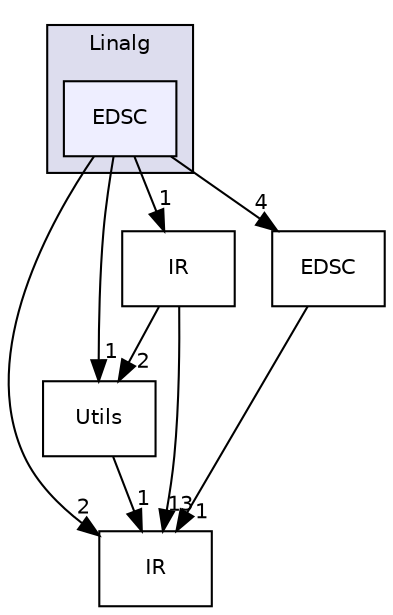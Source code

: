digraph "include/mlir/Dialect/Linalg/EDSC" {
  bgcolor=transparent;
  compound=true
  node [ fontsize="10", fontname="Helvetica"];
  edge [ labelfontsize="10", labelfontname="Helvetica"];
  subgraph clusterdir_7d4534fbf0715cf3ed7975990f2820c5 {
    graph [ bgcolor="#ddddee", pencolor="black", label="Linalg" fontname="Helvetica", fontsize="10", URL="dir_7d4534fbf0715cf3ed7975990f2820c5.html"]
  dir_989d5b3a72eed46ba6446bb0fe9213e2 [shape=box, label="EDSC", style="filled", fillcolor="#eeeeff", pencolor="black", URL="dir_989d5b3a72eed46ba6446bb0fe9213e2.html"];
  }
  dir_84ef7c054b4edc3447cfba80cee80f65 [shape=box label="IR" URL="dir_84ef7c054b4edc3447cfba80cee80f65.html"];
  dir_e4893b20171f621ff7a85b39656091a7 [shape=box label="Utils" URL="dir_e4893b20171f621ff7a85b39656091a7.html"];
  dir_4669cd098ace435e17d1a6f2bd16f409 [shape=box label="EDSC" URL="dir_4669cd098ace435e17d1a6f2bd16f409.html"];
  dir_7d479de6bd48aed5be2b9b0bfd61f4ed [shape=box label="IR" URL="dir_7d479de6bd48aed5be2b9b0bfd61f4ed.html"];
  dir_989d5b3a72eed46ba6446bb0fe9213e2->dir_84ef7c054b4edc3447cfba80cee80f65 [headlabel="2", labeldistance=1.5 headhref="dir_000030_000032.html"];
  dir_989d5b3a72eed46ba6446bb0fe9213e2->dir_e4893b20171f621ff7a85b39656091a7 [headlabel="1", labeldistance=1.5 headhref="dir_000030_000040.html"];
  dir_989d5b3a72eed46ba6446bb0fe9213e2->dir_4669cd098ace435e17d1a6f2bd16f409 [headlabel="4", labeldistance=1.5 headhref="dir_000030_000031.html"];
  dir_989d5b3a72eed46ba6446bb0fe9213e2->dir_7d479de6bd48aed5be2b9b0bfd61f4ed [headlabel="1", labeldistance=1.5 headhref="dir_000030_000033.html"];
  dir_e4893b20171f621ff7a85b39656091a7->dir_84ef7c054b4edc3447cfba80cee80f65 [headlabel="1", labeldistance=1.5 headhref="dir_000040_000032.html"];
  dir_4669cd098ace435e17d1a6f2bd16f409->dir_84ef7c054b4edc3447cfba80cee80f65 [headlabel="1", labeldistance=1.5 headhref="dir_000031_000032.html"];
  dir_7d479de6bd48aed5be2b9b0bfd61f4ed->dir_84ef7c054b4edc3447cfba80cee80f65 [headlabel="13", labeldistance=1.5 headhref="dir_000033_000032.html"];
  dir_7d479de6bd48aed5be2b9b0bfd61f4ed->dir_e4893b20171f621ff7a85b39656091a7 [headlabel="2", labeldistance=1.5 headhref="dir_000033_000040.html"];
}
